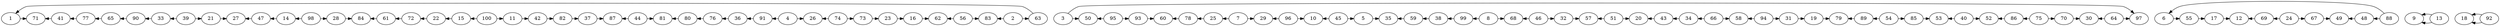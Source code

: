// The Round Graph
digraph {
	1 [label=1]
	2 [label=2]
	3 [label=3]
	4 [label=4]
	5 [label=5]
	6 [label=6]
	7 [label=7]
	8 [label=8]
	9 [label=9]
	10 [label=10]
	11 [label=11]
	12 [label=12]
	13 [label=13]
	14 [label=14]
	15 [label=15]
	16 [label=16]
	17 [label=17]
	18 [label=18]
	19 [label=19]
	20 [label=20]
	21 [label=21]
	22 [label=22]
	23 [label=23]
	24 [label=24]
	25 [label=25]
	26 [label=26]
	27 [label=27]
	28 [label=28]
	29 [label=29]
	30 [label=30]
	31 [label=31]
	32 [label=32]
	33 [label=33]
	34 [label=34]
	35 [label=35]
	36 [label=36]
	37 [label=37]
	38 [label=38]
	39 [label=39]
	40 [label=40]
	41 [label=41]
	42 [label=42]
	43 [label=43]
	44 [label=44]
	45 [label=45]
	46 [label=46]
	47 [label=47]
	48 [label=48]
	49 [label=49]
	50 [label=50]
	51 [label=51]
	52 [label=52]
	53 [label=53]
	54 [label=54]
	55 [label=55]
	56 [label=56]
	57 [label=57]
	58 [label=58]
	59 [label=59]
	60 [label=60]
	61 [label=61]
	62 [label=62]
	63 [label=63]
	64 [label=64]
	65 [label=65]
	66 [label=66]
	67 [label=67]
	68 [label=68]
	69 [label=69]
	70 [label=70]
	71 [label=71]
	72 [label=72]
	73 [label=73]
	74 [label=74]
	75 [label=75]
	76 [label=76]
	77 [label=77]
	78 [label=78]
	79 [label=79]
	80 [label=80]
	81 [label=81]
	82 [label=82]
	83 [label=83]
	84 [label=84]
	85 [label=85]
	86 [label=86]
	87 [label=87]
	88 [label=88]
	89 [label=89]
	90 [label=90]
	91 [label=91]
	92 [label=92]
	93 [label=93]
	94 [label=94]
	95 [label=95]
	96 [label=96]
	97 [label=97]
	98 [label=98]
	99 [label=99]
	100 [label=100]
	3 -> 50 [constraint=false]
	78 -> 60 [constraint=false]
	1 -> 71 [constraint=false]
	64 -> 97 [constraint=false]
	16 -> 62 [constraint=false]
	7 -> 25 [constraint=false]
	13 -> 9 [constraint=false]
	32 -> 57 [constraint=false]
	92 -> 18 [constraint=false]
	24 -> 69 [constraint=false]
	73 -> 23 [constraint=false]
	44 -> 87 [constraint=false]
	46 -> 68 [constraint=false]
	22 -> 72 [constraint=false]
	38 -> 59 [constraint=false]
	19 -> 79 [constraint=false]
	11 -> 42 [constraint=false]
	36 -> 76 [constraint=false]
	5 -> 35 [constraint=false]
	39 -> 33 [constraint=false]
	98 -> 28 [constraint=false]
	4 -> 91 [constraint=false]
	77 -> 41 [constraint=false]
	40 -> 52 [constraint=false]
	66 -> 58 [constraint=false]
	70 -> 30 [constraint=false]
	54 -> 89 [constraint=false]
	100 -> 15 [constraint=false]
	2 -> 63 [constraint=false]
	75 -> 86 [constraint=false]
	94 -> 31 [constraint=false]
	6 -> 55 [constraint=false]
	14 -> 47 [constraint=false]
	56 -> 83 [constraint=false]
	34 -> 43 [constraint=false]
	17 -> 12 [constraint=false]
	80 -> 81 [constraint=false]
	85 -> 53 [constraint=false]
	74 -> 26 [constraint=false]
	96 -> 29 [constraint=false]
	82 -> 37 [constraint=false]
	90 -> 65 [constraint=false]
	61 -> 84 [constraint=false]
	45 -> 10 [constraint=false]
	51 -> 20 [constraint=false]
	95 -> 93 [constraint=false]
	21 -> 27 [constraint=false]
	88 -> 48 [constraint=false]
	8 -> 99 [constraint=false]
	67 -> 49 [constraint=false]
	96 -> 10 [constraint=false]
	76 -> 80 [constraint=false]
	51 -> 57 [constraint=false]
	3 -> 97 [constraint=false]
	43 -> 20 [constraint=false]
	45 -> 5 [constraint=false]
	54 -> 85 [constraint=false]
	4 -> 26 [constraint=false]
	55 -> 17 [constraint=false]
	98 -> 14 [constraint=false]
	39 -> 21 [constraint=false]
	94 -> 58 [constraint=false]
	64 -> 30 [constraint=false]
	92 -> 18 [constraint=false]
	86 -> 52 [constraint=false]
	42 -> 82 [constraint=false]
	65 -> 77 [constraint=false]
	24 -> 67 [constraint=false]
	13 -> 9 [constraint=false]
	99 -> 38 [constraint=false]
	56 -> 62 [constraint=false]
	75 -> 70 [constraint=false]
	41 -> 71 [constraint=false]
	48 -> 49 [constraint=false]
	2 -> 83 [constraint=false]
	88 -> 6 [constraint=false]
	44 -> 81 [constraint=false]
	15 -> 22 [constraint=false]
	69 -> 12 [constraint=false]
	66 -> 34 [constraint=false]
	100 -> 11 [constraint=false]
	91 -> 36 [constraint=false]
	7 -> 29 [constraint=false]
	40 -> 53 [constraint=false]
	47 -> 27 [constraint=false]
	25 -> 78 [constraint=false]
	23 -> 16 [constraint=false]
	72 -> 61 [constraint=false]
	63 -> 1 [constraint=false]
	28 -> 84 [constraint=false]
	93 -> 60 [constraint=false]
	89 -> 79 [constraint=false]
	37 -> 87 [constraint=false]
	74 -> 73 [constraint=false]
	8 -> 68 [constraint=false]
	95 -> 50 [constraint=false]
	33 -> 90 [constraint=false]
	46 -> 32 [constraint=false]
	31 -> 19 [constraint=false]
	59 -> 35 [constraint=false]
}
